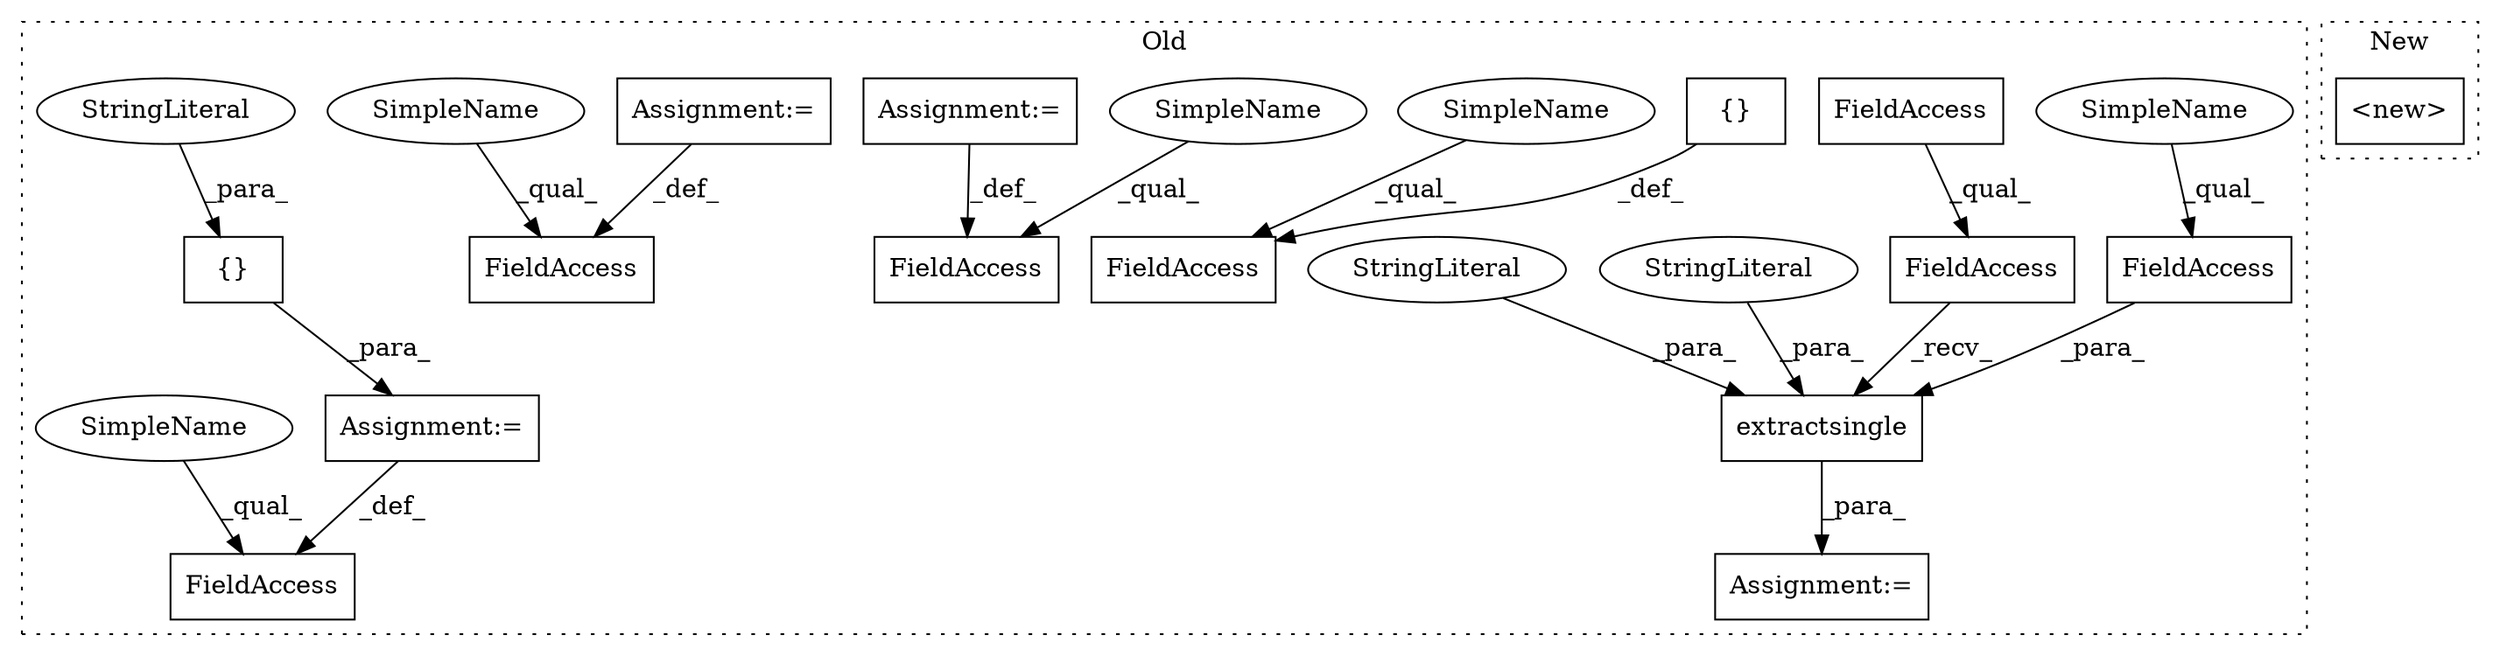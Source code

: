 digraph G {
subgraph cluster0 {
1 [label="extractsingle" a="32" s="4571,4647" l="14,1" shape="box"];
3 [label="FieldAccess" a="22" s="4622" l="11" shape="box"];
4 [label="FieldAccess" a="22" s="4230" l="12" shape="box"];
5 [label="FieldAccess" a="22" s="4548" l="22" shape="box"];
6 [label="FieldAccess" a="22" s="4548" l="15" shape="box"];
7 [label="StringLiteral" a="45" s="4585" l="36" shape="ellipse"];
8 [label="StringLiteral" a="45" s="4634" l="7" shape="ellipse"];
9 [label="Assignment:=" a="7" s="4242" l="1" shape="box"];
10 [label="Assignment:=" a="7" s="4532" l="1" shape="box"];
11 [label="{}" a="4" s="4255,4271" l="1,1" shape="box"];
12 [label="FieldAccess" a="22" s="4176" l="24" shape="box"];
13 [label="{}" a="4" s="4213,4223" l="1,1" shape="box"];
14 [label="FieldAccess" a="22" s="4430" l="20" shape="box"];
15 [label="FieldAccess" a="22" s="4408" l="14" shape="box"];
16 [label="Assignment:=" a="7" s="4450" l="1" shape="box"];
17 [label="StringLiteral" a="45" s="4264" l="7" shape="ellipse"];
18 [label="Assignment:=" a="7" s="4422" l="1" shape="box"];
19 [label="SimpleName" a="42" s="4408" l="4" shape="ellipse"];
20 [label="SimpleName" a="42" s="4176" l="4" shape="ellipse"];
21 [label="SimpleName" a="42" s="4230" l="4" shape="ellipse"];
22 [label="SimpleName" a="42" s="4430" l="4" shape="ellipse"];
23 [label="SimpleName" a="42" s="4622" l="4" shape="ellipse"];
label = "Old";
style="dotted";
}
subgraph cluster1 {
2 [label="<new>" a="46" s="4236" l="8" shape="box"];
label = "New";
style="dotted";
}
1 -> 10 [label="_para_"];
3 -> 1 [label="_para_"];
5 -> 1 [label="_recv_"];
6 -> 5 [label="_qual_"];
7 -> 1 [label="_para_"];
8 -> 1 [label="_para_"];
9 -> 4 [label="_def_"];
11 -> 9 [label="_para_"];
13 -> 12 [label="_def_"];
16 -> 14 [label="_def_"];
17 -> 11 [label="_para_"];
18 -> 15 [label="_def_"];
19 -> 15 [label="_qual_"];
20 -> 12 [label="_qual_"];
21 -> 4 [label="_qual_"];
22 -> 14 [label="_qual_"];
23 -> 3 [label="_qual_"];
}